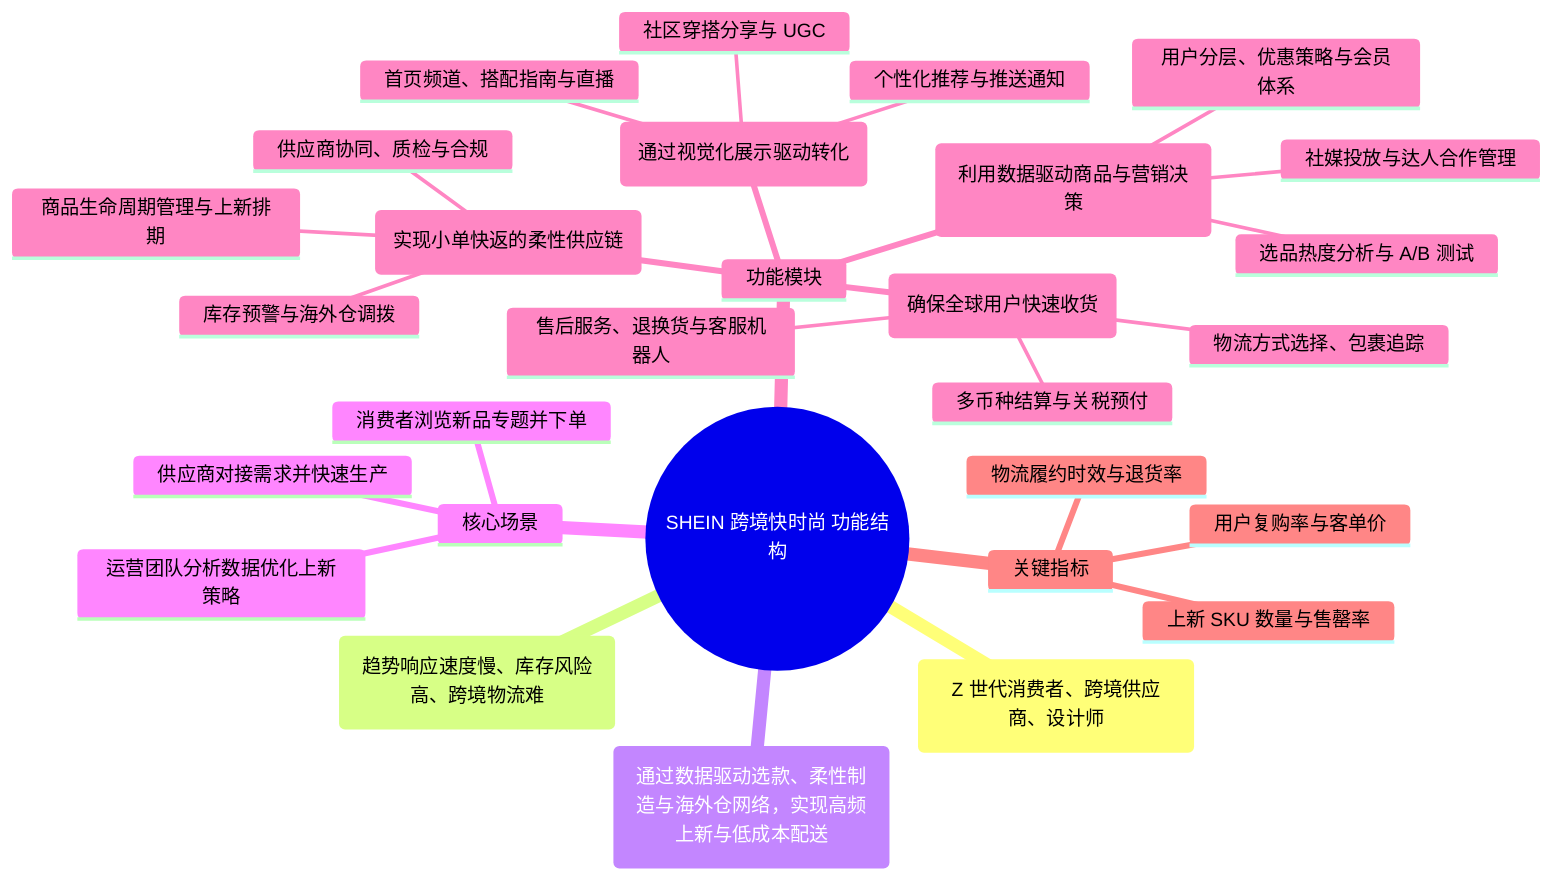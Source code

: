 %% Auto-generated by scripts/generate_assets.py
mindmap
  root((SHEIN 跨境快时尚 功能结构))
    目标用户(Z 世代消费者、跨境供应商、设计师)
    核心痛点(趋势响应速度慢、库存风险高、跨境物流难)
    价值主张(通过数据驱动选款、柔性制造与海外仓网络，实现高频上新与低成本配送)
    核心场景
      消费者浏览新品专题并下单
      供应商对接需求并快速生产
      运营团队分析数据优化上新策略
    功能模块
      内容种草与推荐(通过视觉化展示驱动转化)
        首页频道、搭配指南与直播
        社区穿搭分享与 UGC
        个性化推荐与推送通知
      商品与库存(实现小单快返的柔性供应链)
        商品生命周期管理与上新排期
        供应商协同、质检与合规
        库存预警与海外仓调拨
      交易与履约(确保全球用户快速收货)
        多币种结算与关税预付
        物流方式选择、包裹追踪
        售后服务、退换货与客服机器人
      数据与增长(利用数据驱动商品与营销决策)
        选品热度分析与 A/B 测试
        用户分层、优惠策略与会员体系
        社媒投放与达人合作管理
    关键指标
      上新 SKU 数量与售罄率
      物流履约时效与退货率
      用户复购率与客单价